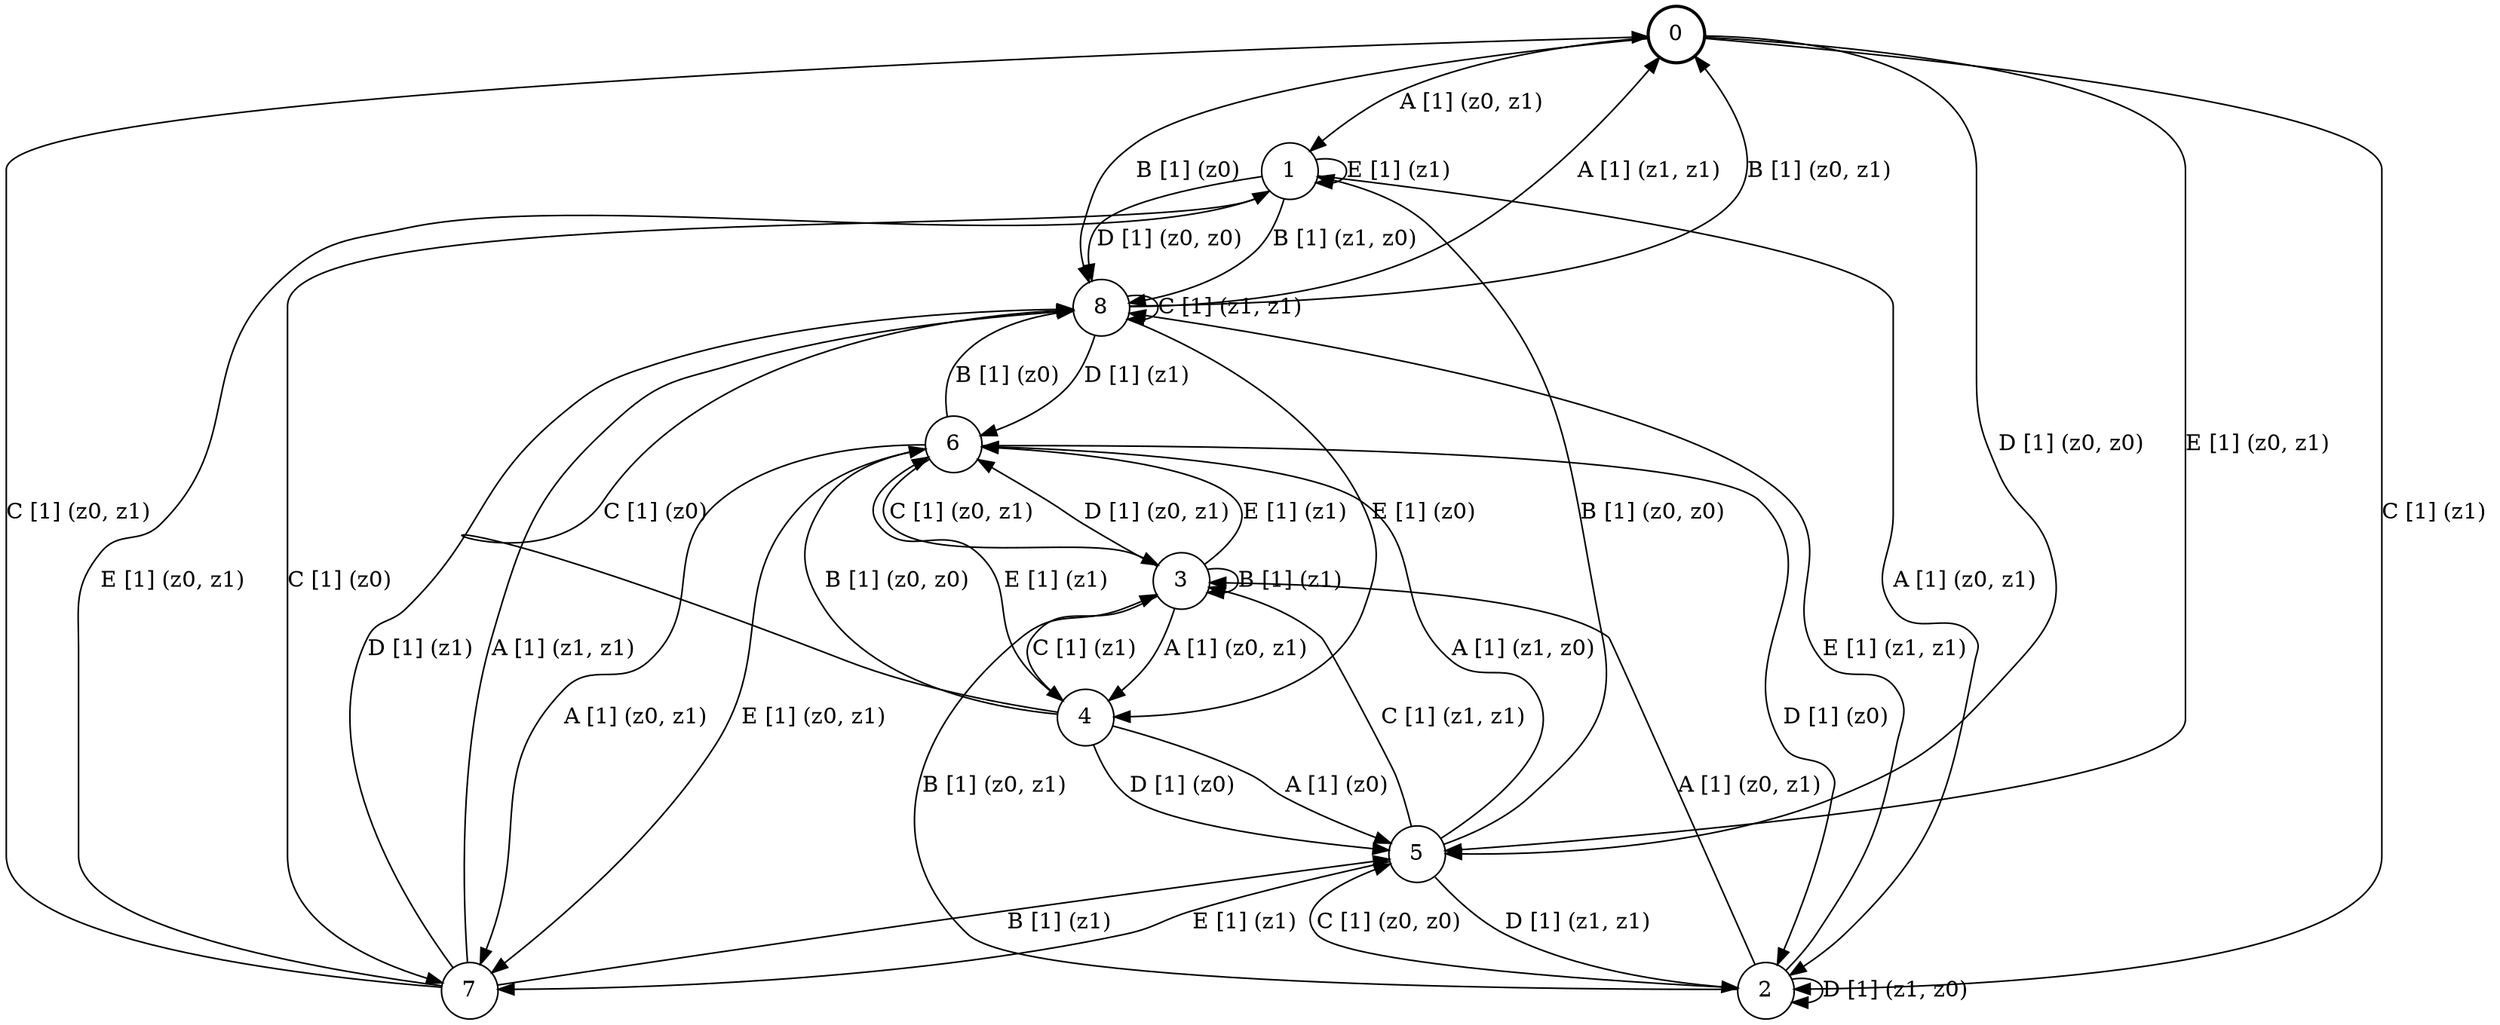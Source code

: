 # generated file, don't try to modify
# command: dot -Tpng <filename> > tree.png
digraph Automaton {
    node [shape = circle];
    0 [style = "bold"];
    0 -> 1 [label = "A [1] (z0, z1) "];
    0 -> 8 [label = "B [1] (z0) "];
    0 -> 2 [label = "C [1] (z1) "];
    0 -> 5 [label = "D [1] (z0, z0) "];
    0 -> 5 [label = "E [1] (z0, z1) "];
    1 -> 2 [label = "A [1] (z0, z1) "];
    1 -> 8 [label = "B [1] (z1, z0) "];
    1 -> 7 [label = "C [1] (z0) "];
    1 -> 8 [label = "D [1] (z0, z0) "];
    1 -> 1 [label = "E [1] (z1) "];
    2 -> 3 [label = "A [1] (z0, z1) "];
    2 -> 3 [label = "B [1] (z0, z1) "];
    2 -> 5 [label = "C [1] (z0, z0) "];
    2 -> 2 [label = "D [1] (z1, z0) "];
    2 -> 8 [label = "E [1] (z1, z1) "];
    3 -> 4 [label = "A [1] (z0, z1) "];
    3 -> 3 [label = "B [1] (z1) "];
    3 -> 4 [label = "C [1] (z1) "];
    3 -> 6 [label = "D [1] (z0, z1) "];
    3 -> 6 [label = "E [1] (z1) "];
    4 -> 5 [label = "A [1] (z0) "];
    4 -> 6 [label = "B [1] (z0, z0) "];
    4 -> 8 [label = "C [1] (z0) "];
    4 -> 5 [label = "D [1] (z0) "];
    4 -> 6 [label = "E [1] (z1) "];
    5 -> 6 [label = "A [1] (z1, z0) "];
    5 -> 1 [label = "B [1] (z0, z0) "];
    5 -> 3 [label = "C [1] (z1, z1) "];
    5 -> 2 [label = "D [1] (z1, z1) "];
    5 -> 7 [label = "E [1] (z1) "];
    6 -> 7 [label = "A [1] (z0, z1) "];
    6 -> 8 [label = "B [1] (z0) "];
    6 -> 3 [label = "C [1] (z0, z1) "];
    6 -> 2 [label = "D [1] (z0) "];
    6 -> 7 [label = "E [1] (z0, z1) "];
    7 -> 8 [label = "A [1] (z1, z1) "];
    7 -> 5 [label = "B [1] (z1) "];
    7 -> 0 [label = "C [1] (z0, z1) "];
    7 -> 8 [label = "D [1] (z1) "];
    7 -> 1 [label = "E [1] (z0, z1) "];
    8 -> 0 [label = "A [1] (z1, z1) "];
    8 -> 0 [label = "B [1] (z0, z1) "];
    8 -> 8 [label = "C [1] (z1, z1) "];
    8 -> 6 [label = "D [1] (z1) "];
    8 -> 4 [label = "E [1] (z0) "];
}
